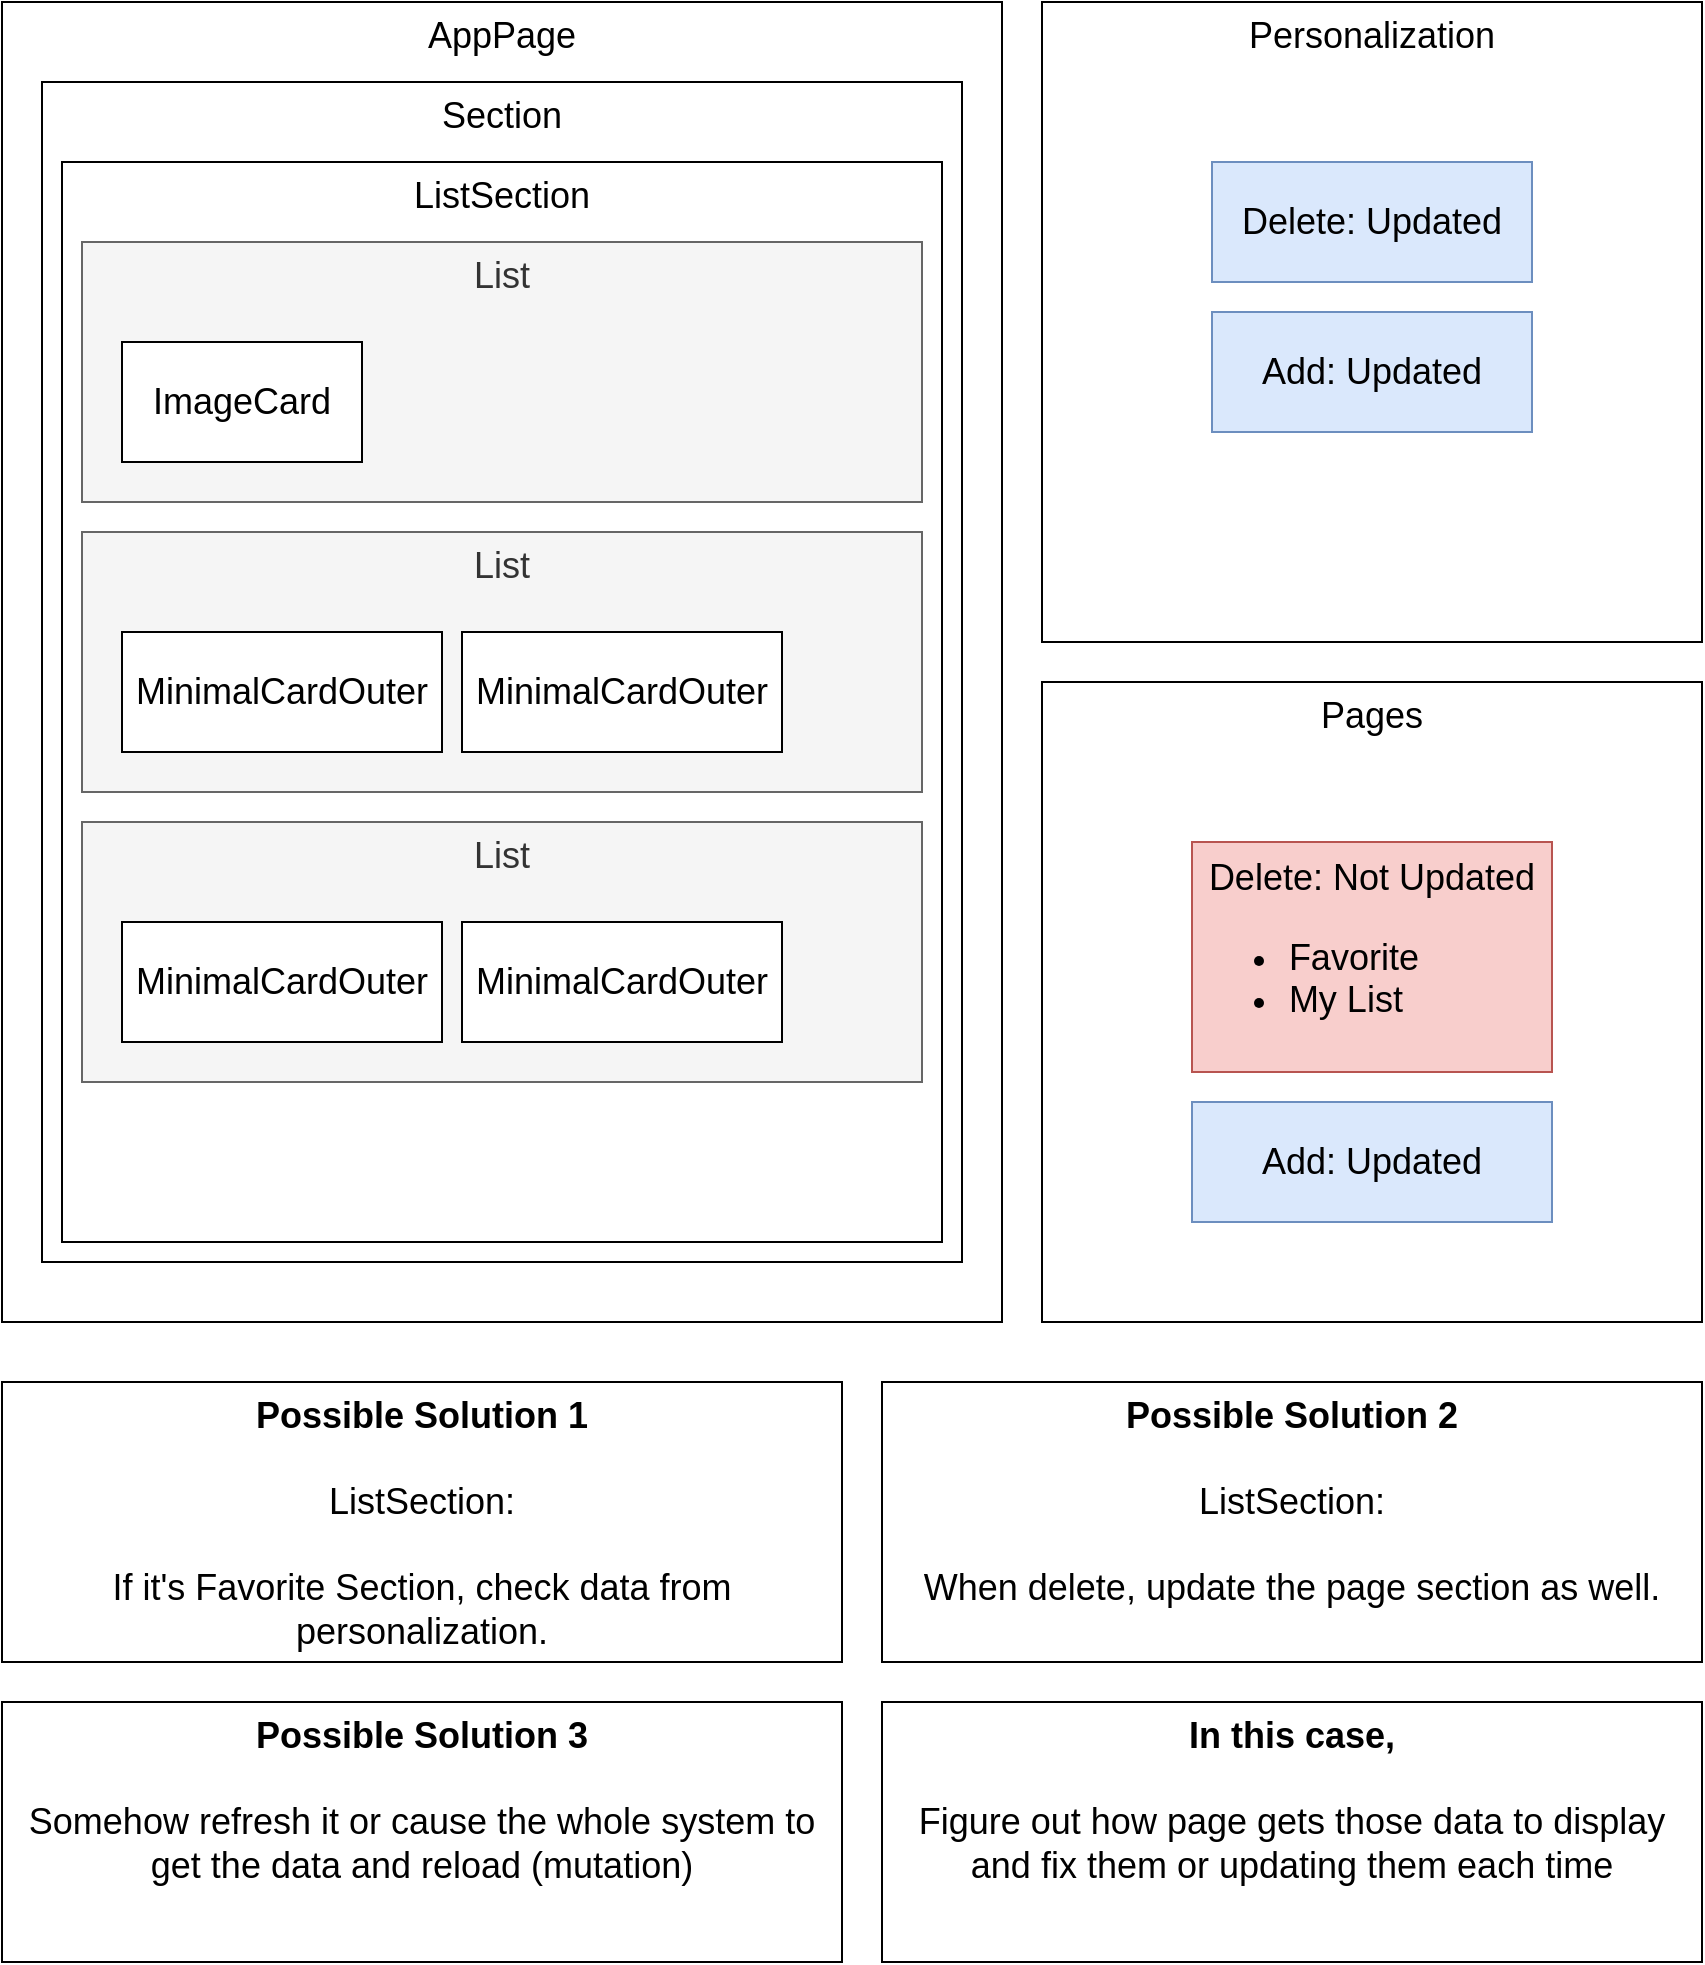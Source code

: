 <mxfile version="18.0.2" type="github">
  <diagram id="KVkmmPwVQmfWWxQEtupK" name="Page-1">
    <mxGraphModel dx="884" dy="1111" grid="1" gridSize="10" guides="1" tooltips="1" connect="1" arrows="1" fold="1" page="1" pageScale="1" pageWidth="827" pageHeight="1169" math="0" shadow="0">
      <root>
        <mxCell id="0" />
        <mxCell id="1" parent="0" />
        <mxCell id="FUJfKl6aa2QapM7-k-7x-1" value="AppPage" style="rounded=0;whiteSpace=wrap;html=1;verticalAlign=top;fontSize=18;" vertex="1" parent="1">
          <mxGeometry x="200" y="150" width="500" height="660" as="geometry" />
        </mxCell>
        <mxCell id="FUJfKl6aa2QapM7-k-7x-2" value="Section" style="rounded=0;whiteSpace=wrap;html=1;verticalAlign=top;fontSize=18;" vertex="1" parent="1">
          <mxGeometry x="220" y="190" width="460" height="590" as="geometry" />
        </mxCell>
        <mxCell id="FUJfKl6aa2QapM7-k-7x-3" value="ListSection" style="rounded=0;whiteSpace=wrap;html=1;verticalAlign=top;fontSize=18;" vertex="1" parent="1">
          <mxGeometry x="230" y="230" width="440" height="540" as="geometry" />
        </mxCell>
        <mxCell id="FUJfKl6aa2QapM7-k-7x-4" value="List" style="rounded=0;whiteSpace=wrap;html=1;verticalAlign=top;fontSize=18;fillColor=#f5f5f5;fontColor=#333333;strokeColor=#666666;" vertex="1" parent="1">
          <mxGeometry x="240" y="270" width="420" height="130" as="geometry" />
        </mxCell>
        <mxCell id="FUJfKl6aa2QapM7-k-7x-5" value="ImageCard" style="rounded=0;whiteSpace=wrap;html=1;fontSize=18;" vertex="1" parent="1">
          <mxGeometry x="260" y="320" width="120" height="60" as="geometry" />
        </mxCell>
        <mxCell id="FUJfKl6aa2QapM7-k-7x-8" value="List" style="rounded=0;whiteSpace=wrap;html=1;verticalAlign=top;fontSize=18;fillColor=#f5f5f5;fontColor=#333333;strokeColor=#666666;" vertex="1" parent="1">
          <mxGeometry x="240" y="415" width="420" height="130" as="geometry" />
        </mxCell>
        <mxCell id="FUJfKl6aa2QapM7-k-7x-9" value="MinimalCardOuter" style="rounded=0;whiteSpace=wrap;html=1;fontSize=18;" vertex="1" parent="1">
          <mxGeometry x="260" y="465" width="160" height="60" as="geometry" />
        </mxCell>
        <mxCell id="FUJfKl6aa2QapM7-k-7x-10" value="List" style="rounded=0;whiteSpace=wrap;html=1;verticalAlign=top;fontSize=18;fillColor=#f5f5f5;fontColor=#333333;strokeColor=#666666;" vertex="1" parent="1">
          <mxGeometry x="240" y="560" width="420" height="130" as="geometry" />
        </mxCell>
        <mxCell id="FUJfKl6aa2QapM7-k-7x-11" value="MinimalCardOuter" style="rounded=0;whiteSpace=wrap;html=1;fontSize=18;" vertex="1" parent="1">
          <mxGeometry x="260" y="610" width="160" height="60" as="geometry" />
        </mxCell>
        <mxCell id="FUJfKl6aa2QapM7-k-7x-12" value="MinimalCardOuter" style="rounded=0;whiteSpace=wrap;html=1;fontSize=18;" vertex="1" parent="1">
          <mxGeometry x="430" y="465" width="160" height="60" as="geometry" />
        </mxCell>
        <mxCell id="FUJfKl6aa2QapM7-k-7x-13" value="MinimalCardOuter" style="rounded=0;whiteSpace=wrap;html=1;fontSize=18;" vertex="1" parent="1">
          <mxGeometry x="430" y="610" width="160" height="60" as="geometry" />
        </mxCell>
        <mxCell id="FUJfKl6aa2QapM7-k-7x-15" value="Personalization" style="rounded=0;whiteSpace=wrap;html=1;verticalAlign=top;fontSize=18;" vertex="1" parent="1">
          <mxGeometry x="720" y="150" width="330" height="320" as="geometry" />
        </mxCell>
        <mxCell id="FUJfKl6aa2QapM7-k-7x-16" value="Pages" style="rounded=0;whiteSpace=wrap;html=1;verticalAlign=top;fontSize=18;" vertex="1" parent="1">
          <mxGeometry x="720" y="490" width="330" height="320" as="geometry" />
        </mxCell>
        <mxCell id="FUJfKl6aa2QapM7-k-7x-17" value="Delete: Not Updated&lt;br&gt;&lt;ul&gt;&lt;li style=&quot;text-align: left;&quot;&gt;Favorite&lt;/li&gt;&lt;li style=&quot;text-align: left;&quot;&gt;My List&lt;/li&gt;&lt;/ul&gt;" style="rounded=0;whiteSpace=wrap;html=1;fontSize=18;fillColor=#f8cecc;strokeColor=#b85450;" vertex="1" parent="1">
          <mxGeometry x="795" y="570" width="180" height="115" as="geometry" />
        </mxCell>
        <mxCell id="FUJfKl6aa2QapM7-k-7x-19" value="Delete: Updated" style="rounded=0;whiteSpace=wrap;html=1;fontSize=18;fillColor=#dae8fc;strokeColor=#6c8ebf;" vertex="1" parent="1">
          <mxGeometry x="805" y="230" width="160" height="60" as="geometry" />
        </mxCell>
        <mxCell id="FUJfKl6aa2QapM7-k-7x-20" value="Add: Updated" style="rounded=0;whiteSpace=wrap;html=1;fontSize=18;fillColor=#dae8fc;strokeColor=#6c8ebf;" vertex="1" parent="1">
          <mxGeometry x="795" y="700" width="180" height="60" as="geometry" />
        </mxCell>
        <mxCell id="FUJfKl6aa2QapM7-k-7x-21" value="Add: Updated" style="rounded=0;whiteSpace=wrap;html=1;fontSize=18;fillColor=#dae8fc;strokeColor=#6c8ebf;" vertex="1" parent="1">
          <mxGeometry x="805" y="305" width="160" height="60" as="geometry" />
        </mxCell>
        <mxCell id="FUJfKl6aa2QapM7-k-7x-23" value="&lt;b&gt;Possible Solution 1&lt;/b&gt;&lt;br&gt;&lt;br&gt;ListSection:&lt;br&gt;&lt;br&gt;If it&#39;s Favorite Section, check data from personalization." style="rounded=0;whiteSpace=wrap;html=1;verticalAlign=top;fontSize=18;" vertex="1" parent="1">
          <mxGeometry x="200" y="840" width="420" height="140" as="geometry" />
        </mxCell>
        <mxCell id="FUJfKl6aa2QapM7-k-7x-24" value="&lt;b&gt;Possible Solution 2&lt;/b&gt;&lt;br&gt;&lt;br&gt;ListSection:&lt;br&gt;&lt;br&gt;When delete, update the page section as well." style="rounded=0;whiteSpace=wrap;html=1;verticalAlign=top;fontSize=18;" vertex="1" parent="1">
          <mxGeometry x="640" y="840" width="410" height="140" as="geometry" />
        </mxCell>
        <mxCell id="FUJfKl6aa2QapM7-k-7x-25" value="&lt;b&gt;In this case,&lt;/b&gt;&lt;br&gt;&lt;br&gt;Figure out how page gets those data to display&lt;br&gt;and fix them or updating them each time" style="rounded=0;whiteSpace=wrap;html=1;verticalAlign=top;fontSize=18;" vertex="1" parent="1">
          <mxGeometry x="640" y="1000" width="410" height="130" as="geometry" />
        </mxCell>
        <mxCell id="FUJfKl6aa2QapM7-k-7x-26" value="&lt;b&gt;Possible Solution 3&lt;/b&gt;&lt;br&gt;&lt;br&gt;Somehow refresh it or cause the whole system to get the data and reload (mutation)" style="rounded=0;whiteSpace=wrap;html=1;verticalAlign=top;fontSize=18;" vertex="1" parent="1">
          <mxGeometry x="200" y="1000" width="420" height="130" as="geometry" />
        </mxCell>
      </root>
    </mxGraphModel>
  </diagram>
</mxfile>
